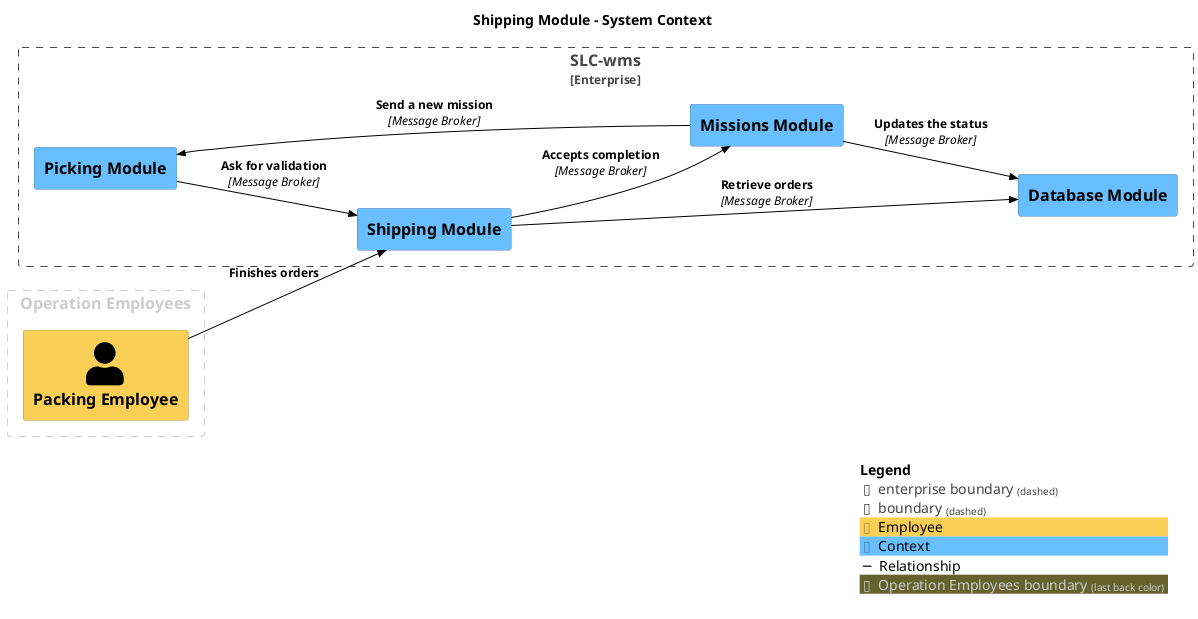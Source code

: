 @startuml
set separator none
title Shipping Module - System Context

left to right direction

!include <C4/C4>
!include <C4/C4_Context>

AddElementTag("Employee", $bgColor="#f9d055", $borderColor="#ae913b", $fontColor="#000000", $sprite="", $shadowing="")
AddElementTag("Context", $bgColor="#69beff", $borderColor="#4985b2", $fontColor="#000000", $sprite="", $shadowing="")

AddRelTag("Relationship", $textColor="#000000", $lineColor="#000000", $lineStyle = "")

Enterprise_Boundary(enterprise, "SLC-wms") {
  System(PickingModule, "Picking Module", $descr="", $tags="Context", $link="")
  System(ShippingModule, "Shipping Module", $descr="", $tags="Context", $link="")
  System(DatabaseModule, "Database Module", $descr="", $tags="Context", $link="")
  System(MissionsModule, "Missions Module", $descr="", $tags="Context", $link="")
}

AddBoundaryTag("Operation Employees", $borderColor="#cccccc", $fontColor="#cccccc")
Boundary(group_1, "Operation Employees", $tags="Operation Employees") {
  Person_Ext(PackingEmployee, "Packing Employee", $descr="", $tags="Employee", $link="")
}


Rel_D(PackingEmployee, ShippingModule, "Finishes orders", $techn="", $tags="Relationship", $link="")
Rel_D(ShippingModule, DatabaseModule, "Retrieve orders", $techn="Message Broker", $tags="Relationship", $link="")
Rel_D(ShippingModule, MissionsModule, "Accepts completion", $techn="Message Broker", $tags="Relationship", $link="")
Rel_D(MissionsModule, PickingModule, "Send a new mission", $techn="Message Broker", $tags="Relationship", $link="")
Rel_D(PickingModule, ShippingModule, "Ask for validation", $techn="Message Broker", $tags="Relationship", $link="")
Rel_D(MissionsModule, DatabaseModule, "Updates the status", $techn="Message Broker", $tags="Relationship", $link="")

SHOW_LEGEND(true)
@enduml
